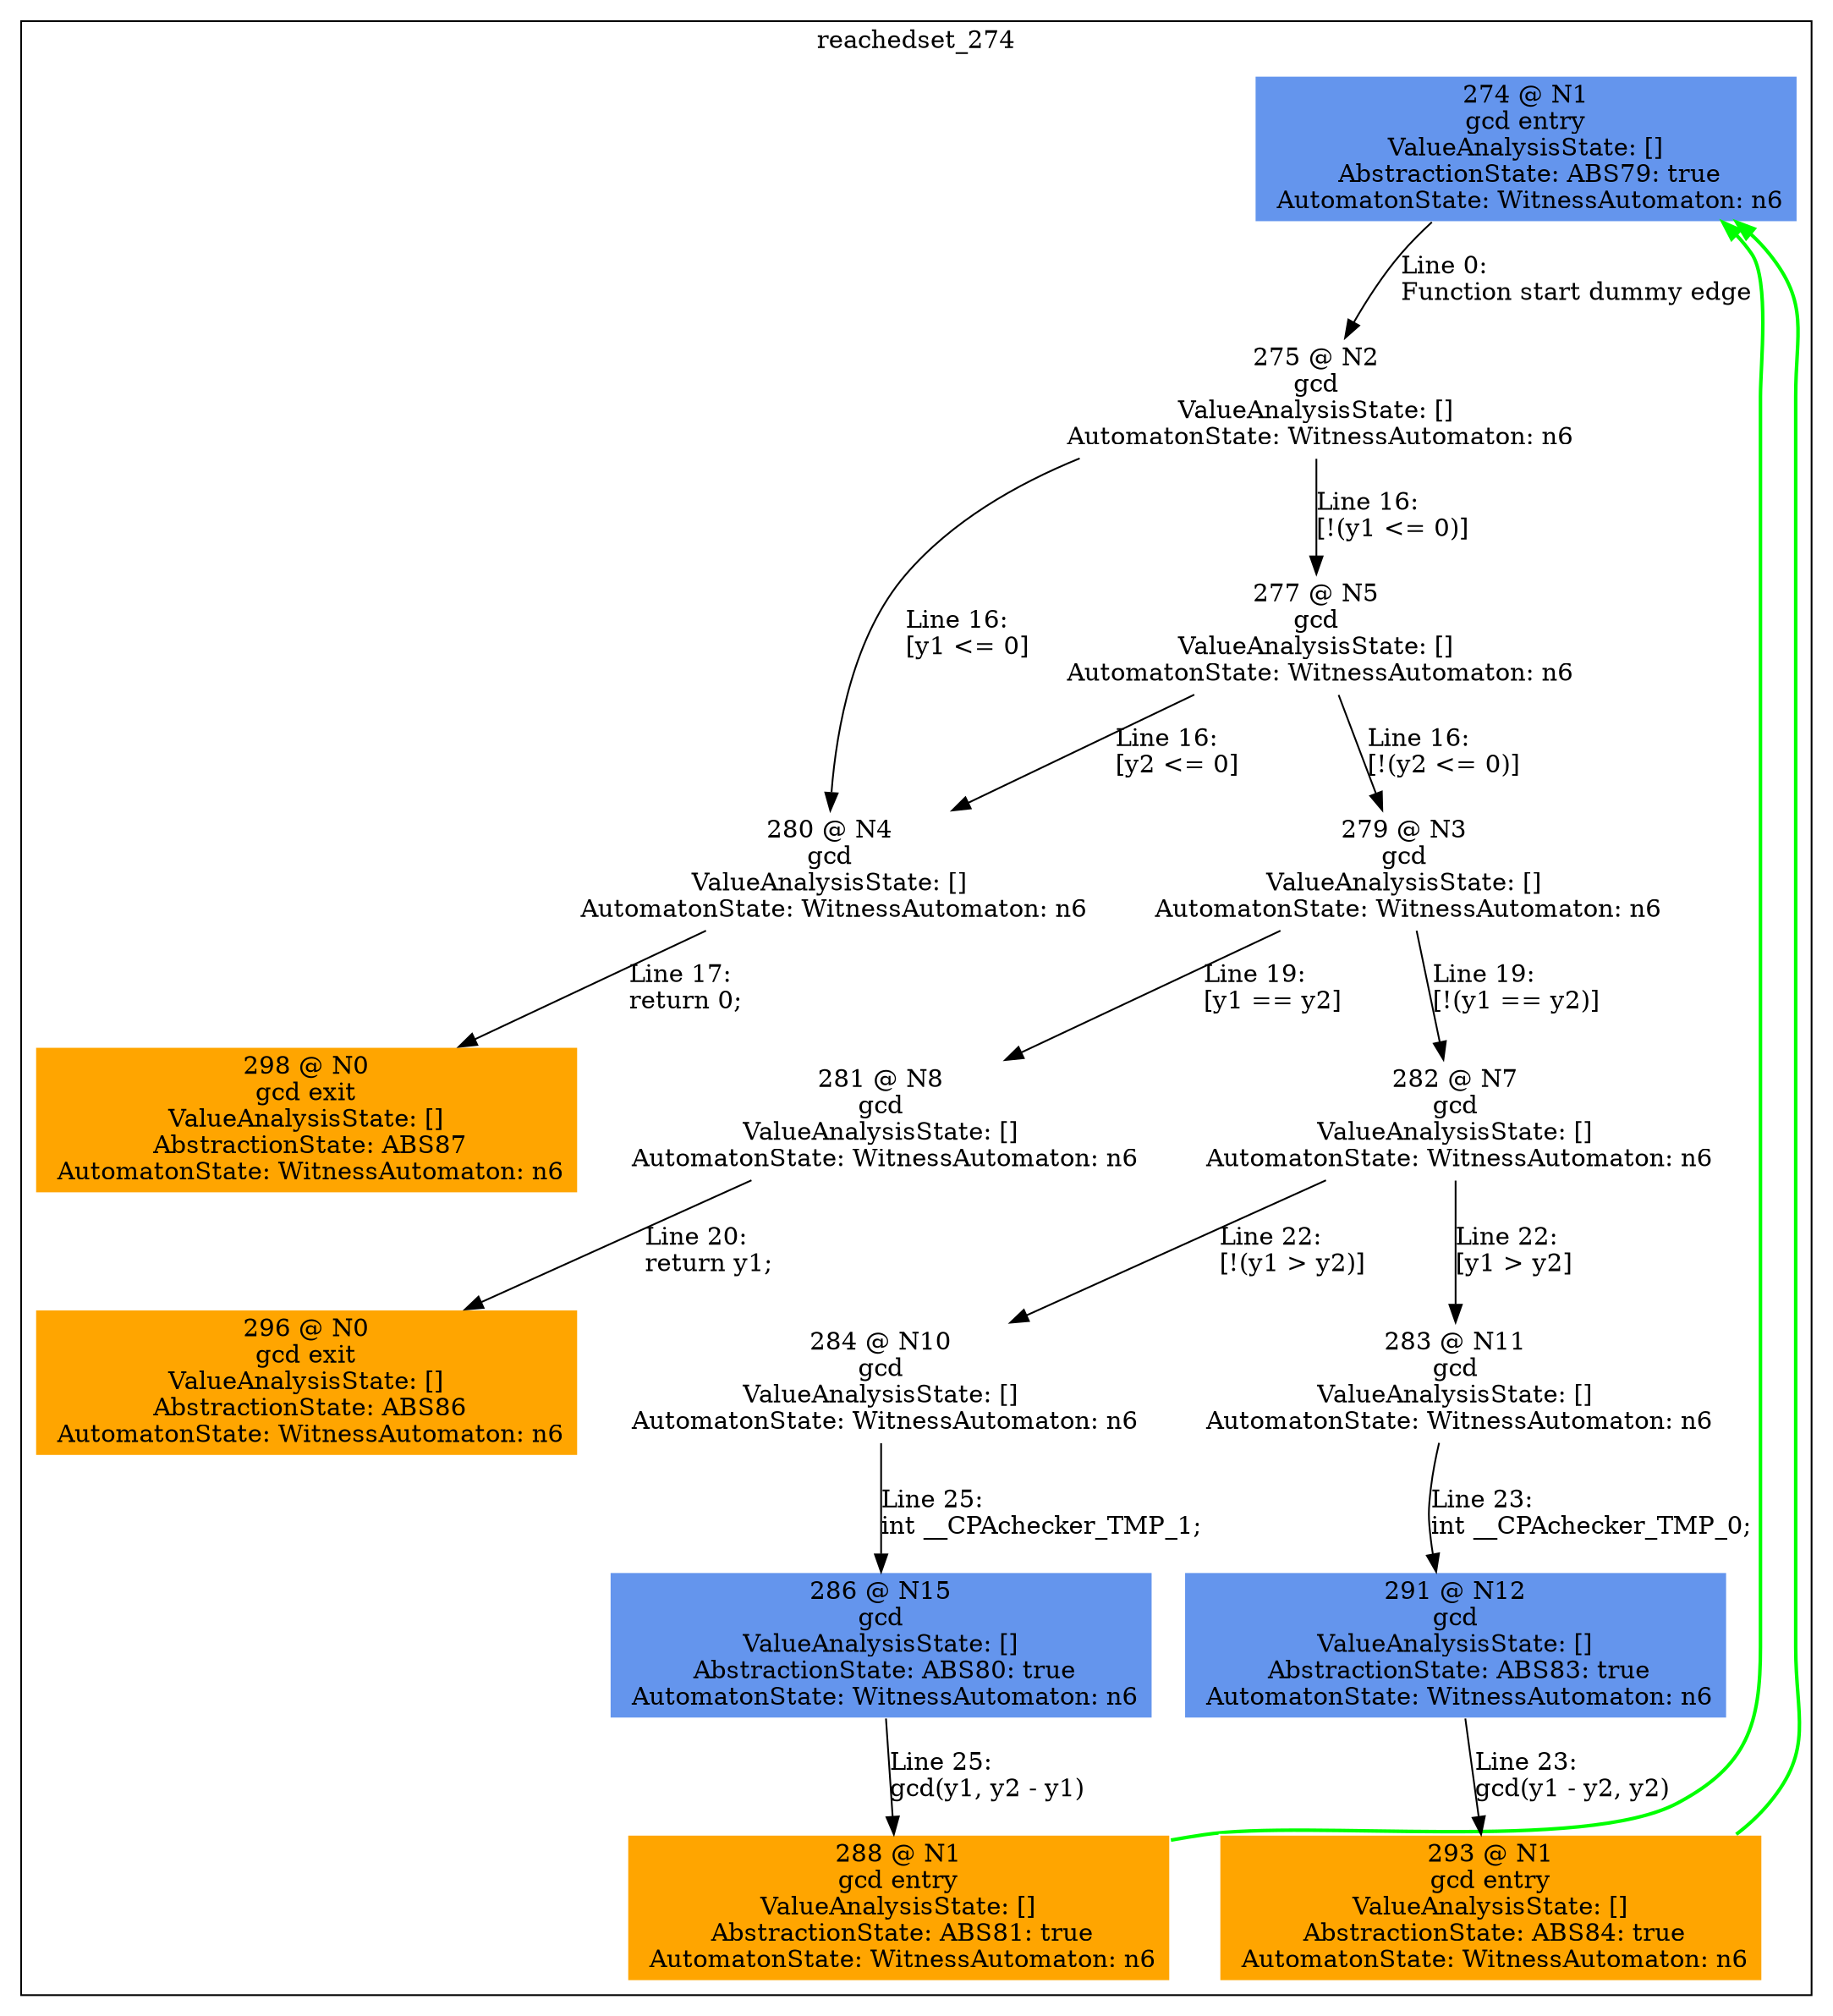 digraph ARG {
node [style="filled" shape="box" color="white"]
subgraph cluster_274 {
label="reachedset_274"
274 [fillcolor="cornflowerblue" label="274 @ N1\ngcd entry\nValueAnalysisState: []\n AbstractionState: ABS79: true\n AutomatonState: WitnessAutomaton: n6\n" id="274"]
275 [label="275 @ N2\ngcd\nValueAnalysisState: []\n AutomatonState: WitnessAutomaton: n6\n" id="275"]
280 [label="280 @ N4\ngcd\nValueAnalysisState: []\n AutomatonState: WitnessAutomaton: n6\n" id="280"]
298 [fillcolor="orange" label="298 @ N0\ngcd exit\nValueAnalysisState: []\n AbstractionState: ABS87\n AutomatonState: WitnessAutomaton: n6\n" id="298"]
277 [label="277 @ N5\ngcd\nValueAnalysisState: []\n AutomatonState: WitnessAutomaton: n6\n" id="277"]
279 [label="279 @ N3\ngcd\nValueAnalysisState: []\n AutomatonState: WitnessAutomaton: n6\n" id="279"]
282 [label="282 @ N7\ngcd\nValueAnalysisState: []\n AutomatonState: WitnessAutomaton: n6\n" id="282"]
284 [label="284 @ N10\ngcd\nValueAnalysisState: []\n AutomatonState: WitnessAutomaton: n6\n" id="284"]
286 [fillcolor="cornflowerblue" label="286 @ N15\ngcd\nValueAnalysisState: []\n AbstractionState: ABS80: true\n AutomatonState: WitnessAutomaton: n6\n" id="286"]
288 [fillcolor="orange" label="288 @ N1\ngcd entry\nValueAnalysisState: []\n AbstractionState: ABS81: true\n AutomatonState: WitnessAutomaton: n6\n" id="288"]
283 [label="283 @ N11\ngcd\nValueAnalysisState: []\n AutomatonState: WitnessAutomaton: n6\n" id="283"]
291 [fillcolor="cornflowerblue" label="291 @ N12\ngcd\nValueAnalysisState: []\n AbstractionState: ABS83: true\n AutomatonState: WitnessAutomaton: n6\n" id="291"]
293 [fillcolor="orange" label="293 @ N1\ngcd entry\nValueAnalysisState: []\n AbstractionState: ABS84: true\n AutomatonState: WitnessAutomaton: n6\n" id="293"]
281 [label="281 @ N8\ngcd\nValueAnalysisState: []\n AutomatonState: WitnessAutomaton: n6\n" id="281"]
296 [fillcolor="orange" label="296 @ N0\ngcd exit\nValueAnalysisState: []\n AbstractionState: ABS86\n AutomatonState: WitnessAutomaton: n6\n" id="296"]
274 -> 275 [label="Line 0: \lFunction start dummy edge\l" id="274 -> 275"]
275 -> 277 [label="Line 16: \l[!(y1 <= 0)]\l" id="275 -> 277"]
275 -> 280 [label="Line 16: \l[y1 <= 0]\l" id="275 -> 280"]
280 -> 298 [label="Line 17: \lreturn 0;\l" id="280 -> 298"]
277 -> 279 [label="Line 16: \l[!(y2 <= 0)]\l" id="277 -> 279"]
277 -> 280 [label="Line 16: \l[y2 <= 0]\l" id="277 -> 280"]
279 -> 281 [label="Line 19: \l[y1 == y2]\l" id="279 -> 281"]
279 -> 282 [label="Line 19: \l[!(y1 == y2)]\l" id="279 -> 282"]
282 -> 283 [label="Line 22: \l[y1 > y2]\l" id="282 -> 283"]
282 -> 284 [label="Line 22: \l[!(y1 > y2)]\l" id="282 -> 284"]
284 -> 286 [label="Line 25: \lint __CPAchecker_TMP_1;\l" id="284 -> 286"]
286 -> 288 [label="Line 25: \lgcd(y1, y2 - y1)\l" id="286 -> 288"]
283 -> 291 [label="Line 23: \lint __CPAchecker_TMP_0;\l" id="283 -> 291"]
291 -> 293 [label="Line 23: \lgcd(y1 - y2, y2)\l" id="291 -> 293"]
281 -> 296 [label="Line 20: \lreturn y1;\l" id="281 -> 296"]
}
293 -> 274 [color=green style=bold]
288 -> 274 [color=green style=bold]
}

